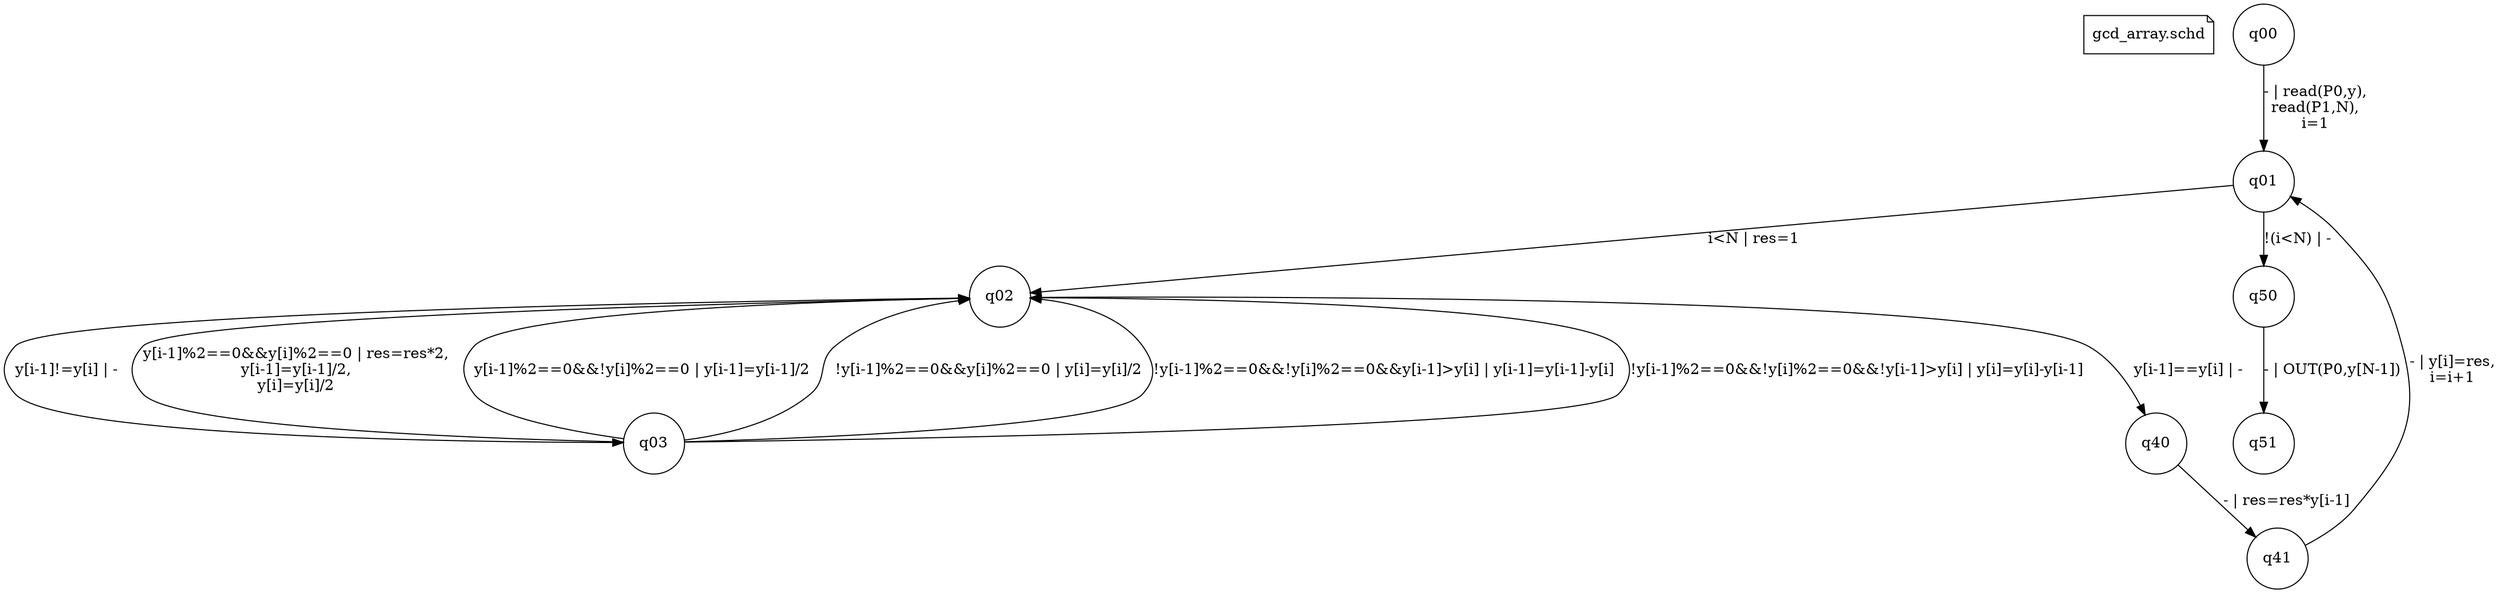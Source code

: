 digraph fsmdIndot {

"gcd_array.schd" [shape=note];
q00 [shape=circle];
q01 [shape=circle];
q00 -> q01 [label="- | read(P0,y),\nread(P1,N),\ni=1"];
q01 [shape=circle];
q02 [shape=circle];
q01 -> q02 [label="i<N | res=1"];
q50 [shape=circle];
q01 -> q50 [label="!(i<N) | -"];
q02 [shape=circle];
q03 [shape=circle];
q02 -> q03 [label="y[i-1]!=y[i] | -"];
q40 [shape=circle];
q02 -> q40 [label="y[i-1]==y[i] | -"];
q03 [shape=circle];
q02 [shape=circle];
q03 -> q02 [label="y[i-1]%2==0&&y[i]%2==0 | res=res*2,\ny[i-1]=y[i-1]/2,\ny[i]=y[i]/2"];
q02 [shape=circle];
q03 -> q02 [label="y[i-1]%2==0&&!y[i]%2==0 | y[i-1]=y[i-1]/2"];
q02 [shape=circle];
q03 -> q02 [label="!y[i-1]%2==0&&y[i]%2==0 | y[i]=y[i]/2"];
q02 [shape=circle];
q03 -> q02 [label="!y[i-1]%2==0&&!y[i]%2==0&&y[i-1]>y[i] | y[i-1]=y[i-1]-y[i]"];
q02 [shape=circle];
q03 -> q02 [label="!y[i-1]%2==0&&!y[i]%2==0&&!y[i-1]>y[i] | y[i]=y[i]-y[i-1]"];
q40 [shape=circle];
q41 [shape=circle];
q40 -> q41 [label="- | res=res*y[i-1]"];
q41 [shape=circle];
q01 [shape=circle];
q41 -> q01 [label="- | y[i]=res,\ni=i+1"];
q50 [shape=circle];
q51 [shape=circle];
q50 -> q51 [label="- | OUT(P0,y[N-1])"];

}
